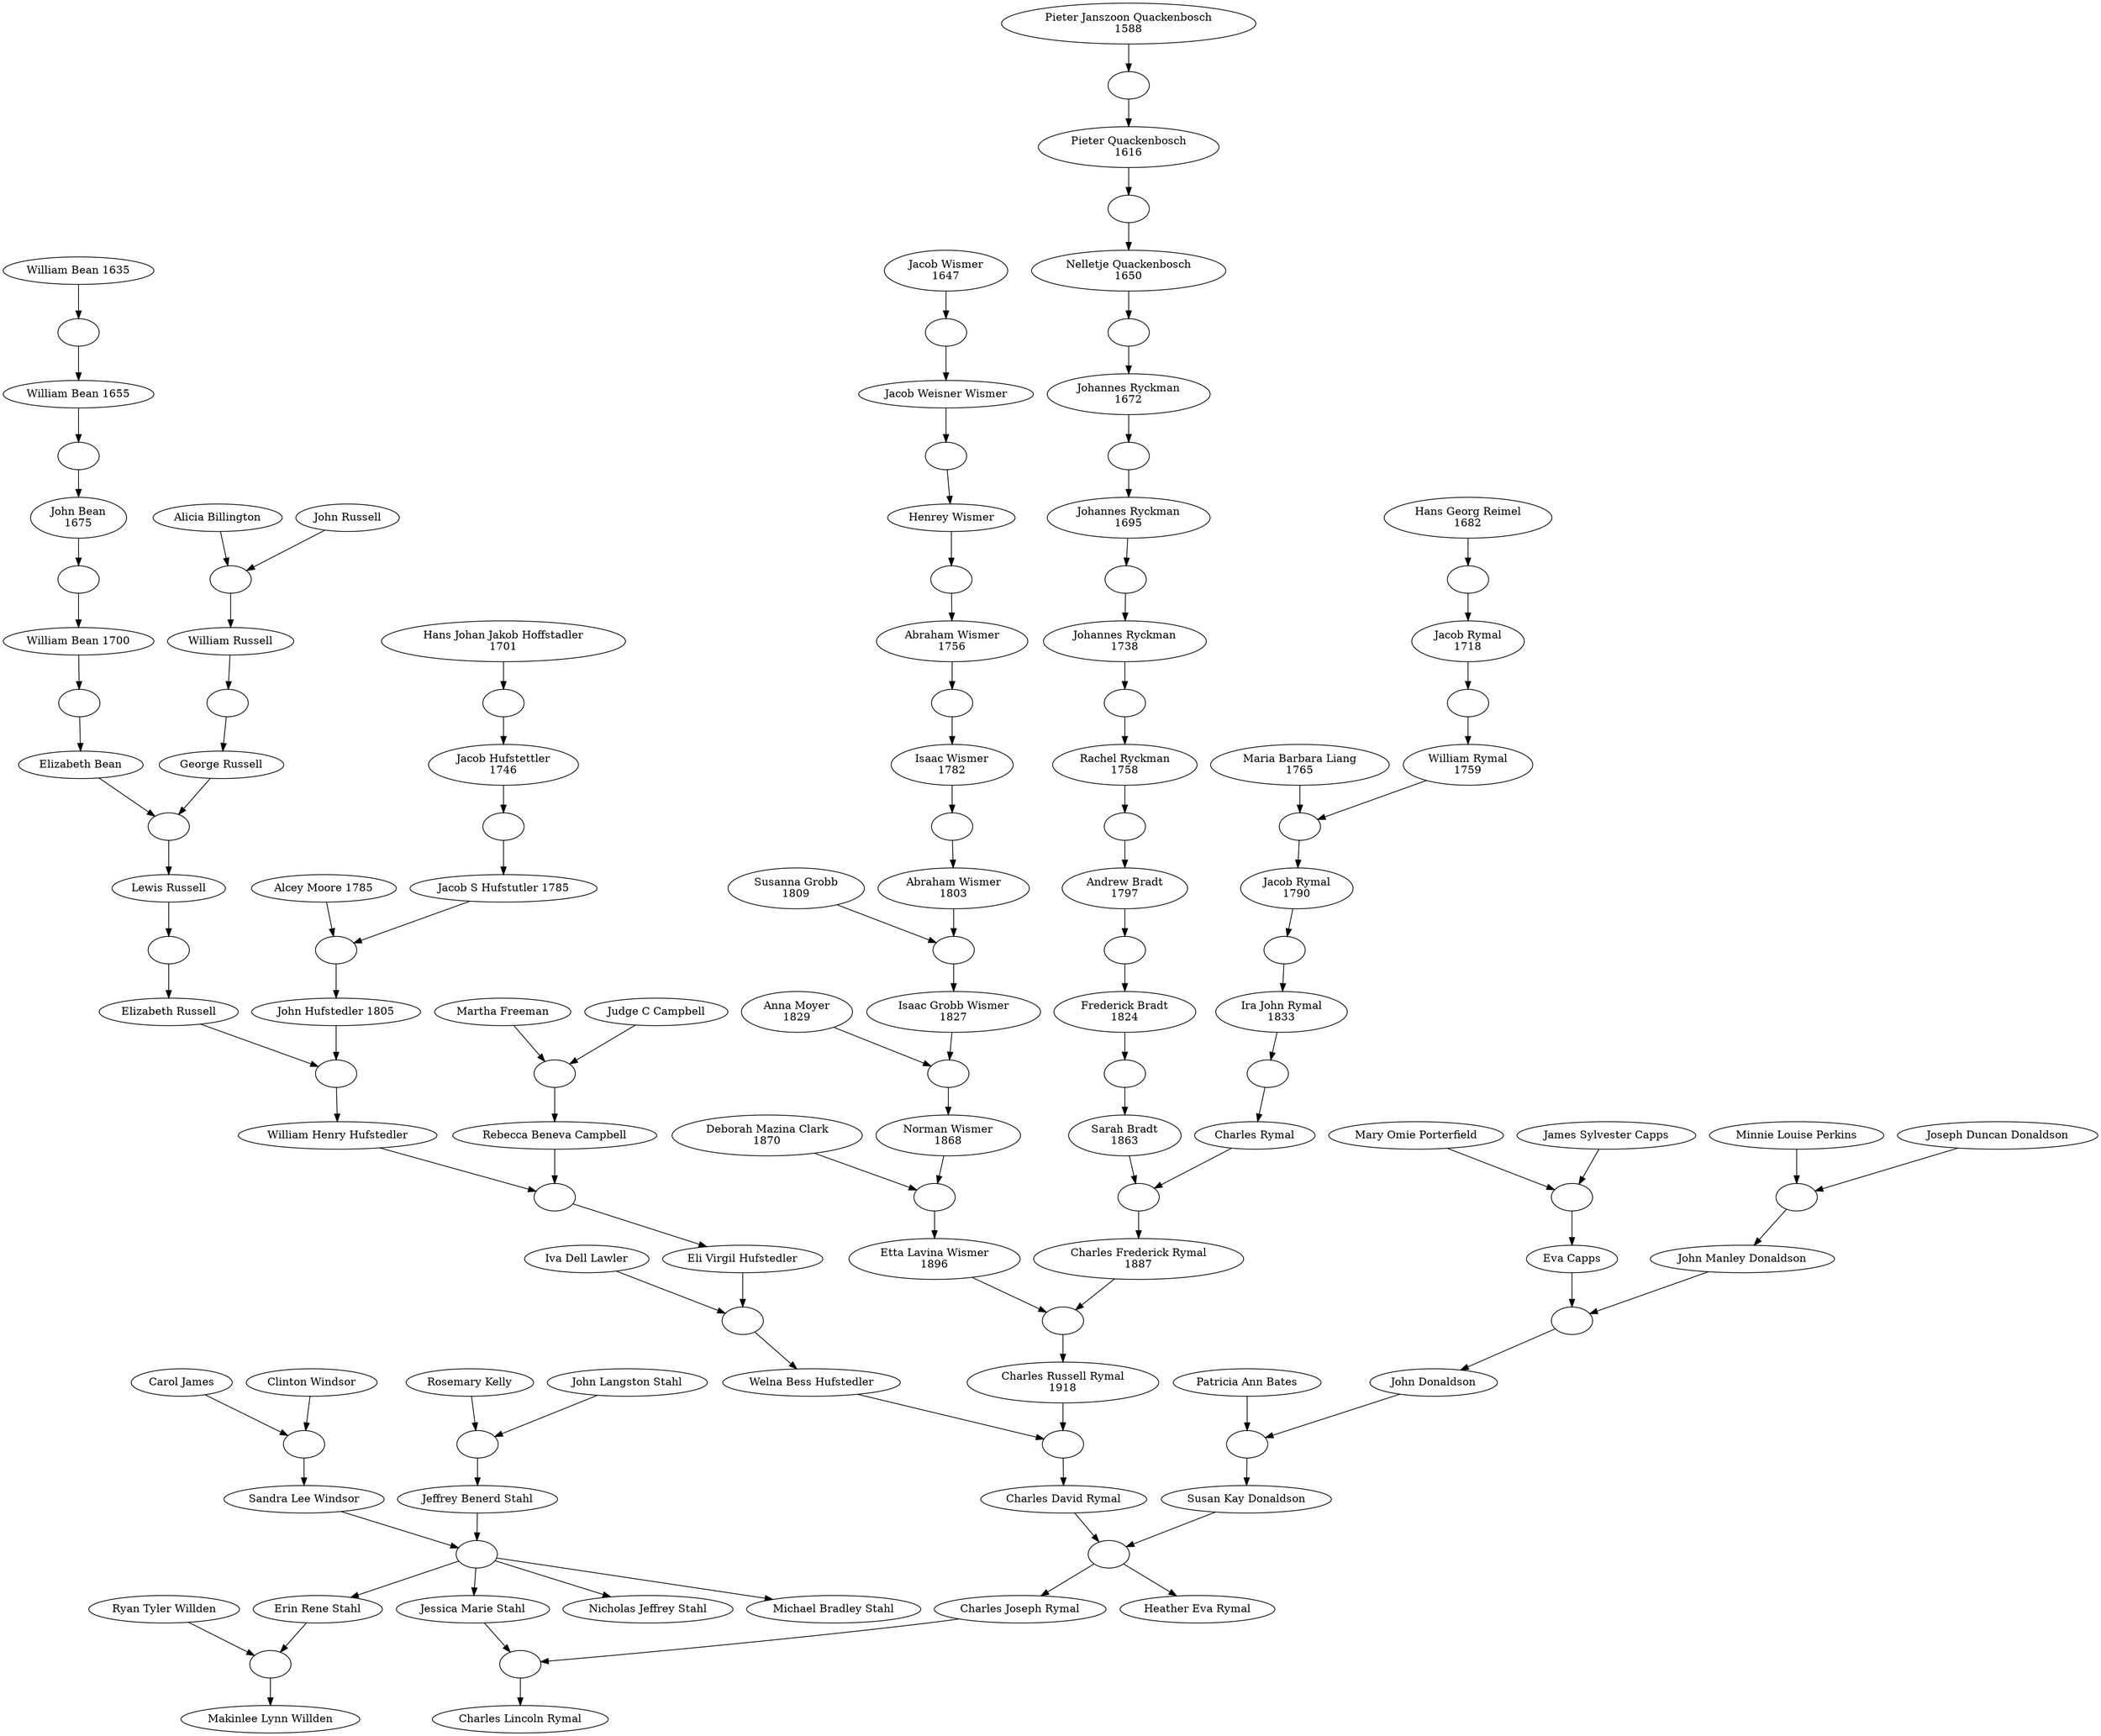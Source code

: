 digraph {
	person_1 [label="Susan Kay Donaldson"]
	pp_13_14 [label=""]
		person_13 -> pp_13_14
		person_14 -> pp_13_14
		pp_13_14 -> person_1
	person_2 [label="Charles David Rymal"]
	pp_10_9 [label=""]
		person_10 -> pp_10_9
		person_9 -> pp_10_9
		pp_10_9 -> person_2
	person_3 [label="Charles Joseph Rymal"]
	pp_1_2 [label=""]
		person_1 -> pp_1_2
		person_2 -> pp_1_2
		pp_1_2 -> person_3
	person_4 [label="Sandra Lee Windsor"]
	pp_12_11 [label=""]
		person_12 -> pp_12_11
		person_11 -> pp_12_11
		pp_12_11 -> person_4
	person_5 [label="Charles Lincoln Rymal"]
	pp_6_3 [label=""]
		person_6 -> pp_6_3
		person_3 -> pp_6_3
		pp_6_3 -> person_5
	person_6 [label="Jessica Marie Stahl"]
	pp_4_7 [label=""]
		person_4 -> pp_4_7
		person_7 -> pp_4_7
		pp_4_7 -> person_6
	person_7 [label="Jeffrey Benerd Stahl"]
	pp_8_21 [label=""]
		person_8 -> pp_8_21
		person_21 -> pp_8_21
		pp_8_21 -> person_7
	person_8 [label="Rosemary Kelly"]
	person_9 [label="Charles Russell Rymal
1918"]
	pp_55_27 [label=""]
		person_55 -> pp_55_27
		person_27 -> pp_55_27
		pp_55_27 -> person_9
	person_10 [label="Welna Bess Hufstedler"]
	pp_23_22 [label=""]
		person_23 -> pp_23_22
		person_22 -> pp_23_22
		pp_23_22 -> person_10
	person_11 [label="Clinton Windsor"]
	person_12 [label="Carol James"]
	person_13 [label="Patricia Ann Bates"]
	person_14 [label="John Donaldson"]
	pp_30_29 [label=""]
		person_30 -> pp_30_29
		person_29 -> pp_30_29
		pp_30_29 -> person_14
	person_15 [label="Heather Eva Rymal"]
		pp_1_2 -> person_15
	person_16 [label="Erin Rene Stahl"]
		pp_4_7 -> person_16
	person_17 [label="Nicholas Jeffrey Stahl"]
		pp_4_7 -> person_17
	person_18 [label="Michael Bradley Stahl"]
		pp_4_7 -> person_18
	person_19 [label="Ryan Tyler Willden"]
	person_20 [label="Makinlee Lynn Willden"]
	pp_16_19 [label=""]
		person_16 -> pp_16_19
		person_19 -> pp_16_19
		pp_16_19 -> person_20
	person_21 [label="John Langston Stahl"]
	person_22 [label="Eli Virgil Hufstedler"]
	pp_24_35 [label=""]
		person_24 -> pp_24_35
		person_35 -> pp_24_35
		pp_24_35 -> person_22
	person_23 [label="Iva Dell Lawler"]
	person_24 [label="William Henry Hufstedler"]
	pp_36_25 [label=""]
		person_36 -> pp_36_25
		person_25 -> pp_36_25
		pp_36_25 -> person_24
	person_25 [label="John Hufstedler 1805"]
	pp_54_26 [label=""]
		person_54 -> pp_54_26
		person_26 -> pp_54_26
		pp_54_26 -> person_25
	person_26 [label="Jacob S Hufstutler 1785"]
	pp_None_47 [label=""]
		person_47 -> pp_None_47
		pp_None_47 -> person_26
	person_27 [label="Charles Frederick Rymal
1887"]
	pp_49_28 [label=""]
		person_49 -> pp_49_28
		person_28 -> pp_49_28
		pp_49_28 -> person_27
	person_28 [label="Charles Rymal"]
	pp_None_69 [label=""]
		person_69 -> pp_None_69
		pp_None_69 -> person_28
	person_29 [label="John Manley Donaldson"]
	pp_31_32 [label=""]
		person_31 -> pp_31_32
		person_32 -> pp_31_32
		pp_31_32 -> person_29
	person_30 [label="Eva Capps"]
	pp_34_33 [label=""]
		person_34 -> pp_34_33
		person_33 -> pp_34_33
		pp_34_33 -> person_30
	person_31 [label="Minnie Louise Perkins"]
	person_32 [label="Joseph Duncan Donaldson"]
	person_33 [label="James Sylvester Capps"]
	person_34 [label="Mary Omie Porterfield"]
	person_35 [label="Rebecca Beneva Campbell"]
	pp_53_52 [label=""]
		person_53 -> pp_53_52
		person_52 -> pp_53_52
		pp_53_52 -> person_35
	person_36 [label="Elizabeth Russell"]
	pp_None_37 [label=""]
		person_37 -> pp_None_37
		pp_None_37 -> person_36
	person_37 [label="Lewis Russell"]
	pp_42_38 [label=""]
		person_42 -> pp_42_38
		person_38 -> pp_42_38
		pp_42_38 -> person_37
	person_38 [label="George Russell"]
	pp_None_39 [label=""]
		person_39 -> pp_None_39
		pp_None_39 -> person_38
	person_39 [label="William Russell"]
	pp_41_40 [label=""]
		person_41 -> pp_41_40
		person_40 -> pp_41_40
		pp_41_40 -> person_39
	person_40 [label="John Russell"]
	person_41 [label="Alicia Billington"]
	person_42 [label="Elizabeth Bean"]
	pp_None_43 [label=""]
		person_43 -> pp_None_43
		pp_None_43 -> person_42
	person_43 [label="William Bean 1700"]
	pp_None_44 [label=""]
		person_44 -> pp_None_44
		pp_None_44 -> person_43
	person_44 [label="John Bean
1675"]
	pp_None_45 [label=""]
		person_45 -> pp_None_45
		pp_None_45 -> person_44
	person_45 [label="William Bean 1655"]
	pp_None_46 [label=""]
		person_46 -> pp_None_46
		pp_None_46 -> person_45
	person_46 [label="William Bean 1635"]
	person_47 [label="Jacob Hufstettler
1746"]
	pp_None_48 [label=""]
		person_48 -> pp_None_48
		pp_None_48 -> person_47
	person_48 [label="Hans Johan Jakob Hoffstadler
1701"]
	person_49 [label="Sarah Bradt
1863"]
	pp_None_67 [label=""]
		person_67 -> pp_None_67
		pp_None_67 -> person_49
	person_52 [label="Judge C Campbell"]
	person_53 [label="Martha Freeman"]
	person_54 [label="Alcey Moore 1785"]
	person_55 [label="Etta Lavina Wismer
1896"]
	pp_57_56 [label=""]
		person_57 -> pp_57_56
		person_56 -> pp_57_56
		pp_57_56 -> person_55
	person_56 [label="Norman Wismer
1868"]
	pp_59_58 [label=""]
		person_59 -> pp_59_58
		person_58 -> pp_59_58
		pp_59_58 -> person_56
	person_57 [label="Deborah Mazina Clark
1870"]
	person_58 [label="Isaac Grobb Wismer
1827"]
	pp_61_60 [label=""]
		person_61 -> pp_61_60
		person_60 -> pp_61_60
		pp_61_60 -> person_58
	person_59 [label="Anna Moyer
1829"]
	person_60 [label="Abraham Wismer
1803"]
	pp_None_62 [label=""]
		person_62 -> pp_None_62
		pp_None_62 -> person_60
	person_61 [label="Susanna Grobb
1809"]
	person_62 [label="Isaac Wismer
1782"]
	pp_None_63 [label=""]
		person_63 -> pp_None_63
		pp_None_63 -> person_62
	person_63 [label="Abraham Wismer
1756"]
	pp_None_64 [label=""]
		person_64 -> pp_None_64
		pp_None_64 -> person_63
	person_64 [label="Henrey Wismer"]
	pp_None_65 [label=""]
		person_65 -> pp_None_65
		pp_None_65 -> person_64
	person_65 [label="Jacob Weisner Wismer"]
	pp_None_66 [label=""]
		person_66 -> pp_None_66
		pp_None_66 -> person_65
	person_66 [label="Jacob Wismer
1647"]
	person_67 [label="Frederick Bradt
1824"]
	pp_None_68 [label=""]
		person_68 -> pp_None_68
		pp_None_68 -> person_67
	person_68 [label="Andrew Bradt
1797"]
	pp_76_None [label=""]
		person_76 -> pp_76_None
		pp_76_None -> person_68
	person_69 [label="Ira John Rymal
1833"]
	pp_None_70 [label=""]
		person_70 -> pp_None_70
		pp_None_70 -> person_69
	person_70 [label="Jacob Rymal
1790"]
	pp_75_71 [label=""]
		person_75 -> pp_75_71
		person_71 -> pp_75_71
		pp_75_71 -> person_70
	person_71 [label="William Rymal
1759"]
	pp_None_72 [label=""]
		person_72 -> pp_None_72
		pp_None_72 -> person_71
	person_72 [label="Jacob Rymal
1718"]
	pp_None_74 [label=""]
		person_74 -> pp_None_74
		pp_None_74 -> person_72
	person_74 [label="Hans Georg Reimel
1682"]
	person_75 [label="Maria Barbara Liang
1765"]
	person_76 [label="Rachel Ryckman
1758"]
	pp_None_77 [label=""]
		person_77 -> pp_None_77
		pp_None_77 -> person_76
	person_77 [label="Johannes Ryckman
1738"]
	pp_None_78 [label=""]
		person_78 -> pp_None_78
		pp_None_78 -> person_77
	person_78 [label="Johannes Ryckman
1695"]
	pp_None_79 [label=""]
		person_79 -> pp_None_79
		pp_None_79 -> person_78
	person_79 [label="Johannes Ryckman
1672"]
	pp_80_None [label=""]
		person_80 -> pp_80_None
		pp_80_None -> person_79
	person_80 [label="Nelletje Quackenbosch
1650"]
	pp_None_81 [label=""]
		person_81 -> pp_None_81
		pp_None_81 -> person_80
	person_81 [label="Pieter Quackenbosch
1616"]
	pp_None_82 [label=""]
		person_82 -> pp_None_82
		pp_None_82 -> person_81
	person_82 [label="Pieter Janszoon Quackenbosch
1588"]
}